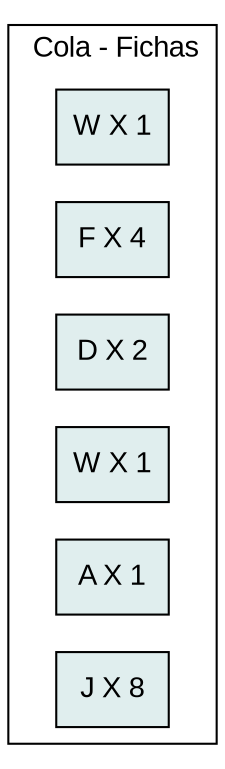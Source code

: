 digraph Grafo{ rankdir= LR 
subgraph cluster4 {
 fontname=Arial label=" Cola - Fichas"; 
node [shape = box fillcolor=azure2 fontname=Arial style=filled label="W X 1"  ]0;
node [shape = box fillcolor=azure2 fontname=Arial style=filled label="F X 4"  ]1;
node [shape = box fillcolor=azure2 fontname=Arial style=filled label="D X 2"  ]2;
node [shape = box fillcolor=azure2 fontname=Arial style=filled label="W X 1"  ]3;
node [shape = box fillcolor=azure2 fontname=Arial style=filled label="A X 1"  ]4;
node [shape = box fillcolor=azure2 fontname=Arial style=filled label="J X 8"  ]5;
}
}